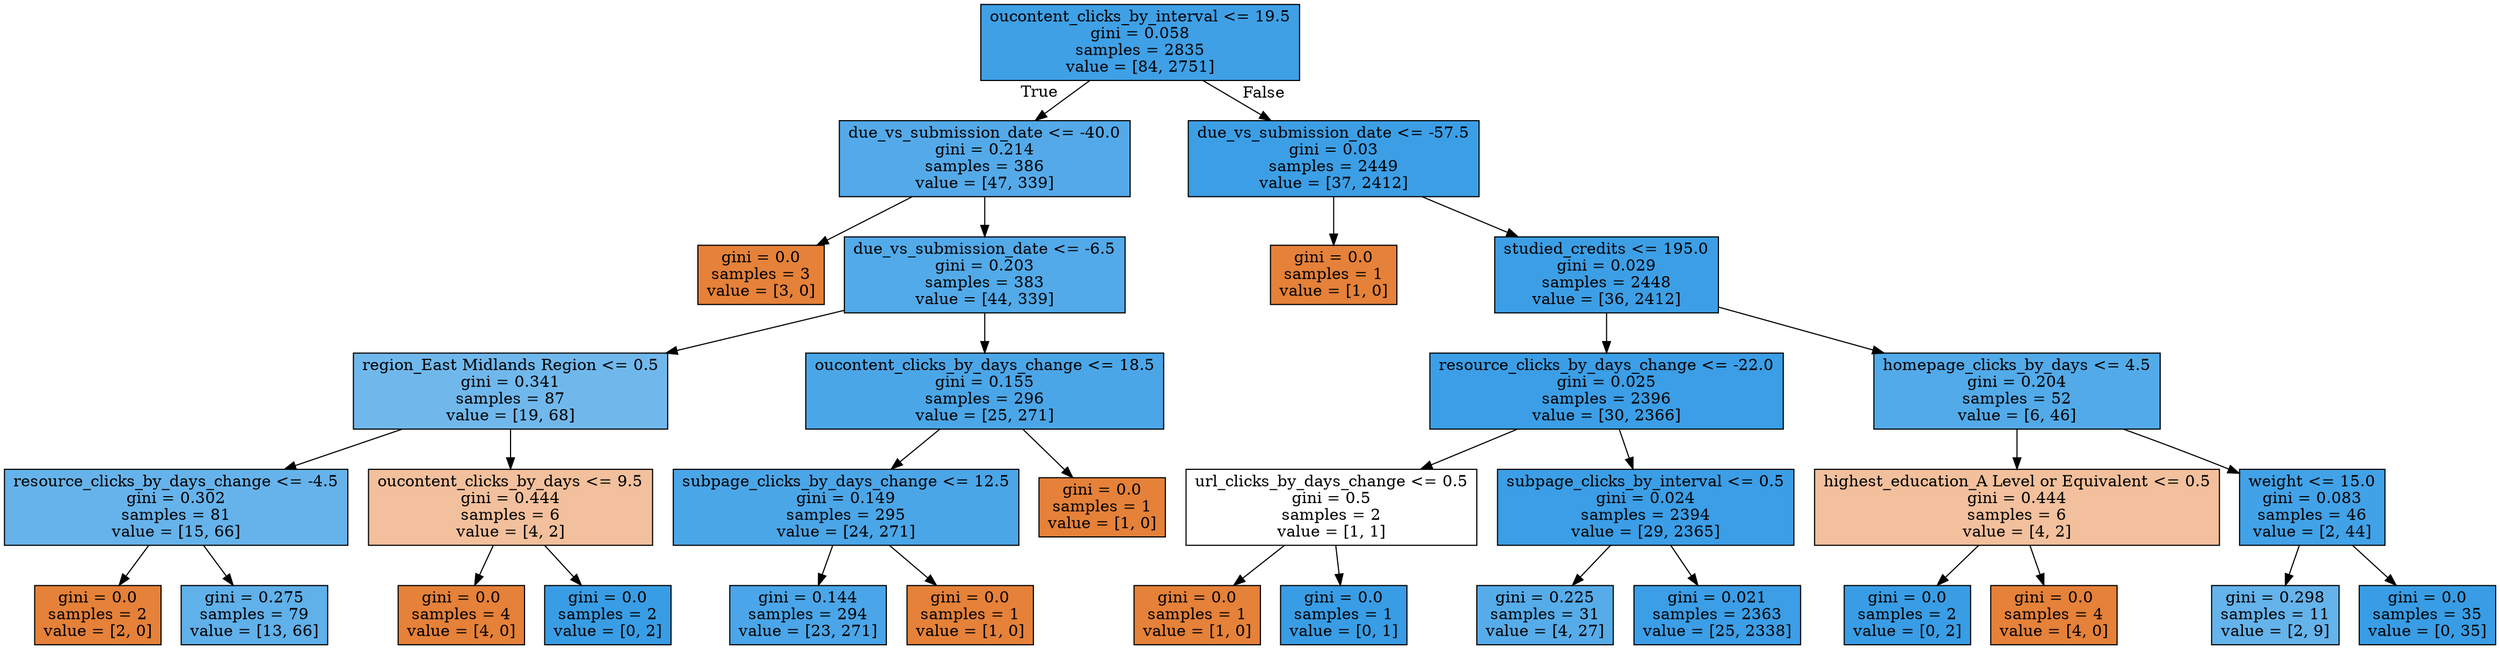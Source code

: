 digraph Tree {
node [shape=box, style="filled", color="black"] ;
0 [label="oucontent_clicks_by_interval <= 19.5\ngini = 0.058\nsamples = 2835\nvalue = [84, 2751]", fillcolor="#399de5f7"] ;
1 [label="due_vs_submission_date <= -40.0\ngini = 0.214\nsamples = 386\nvalue = [47, 339]", fillcolor="#399de5dc"] ;
0 -> 1 [labeldistance=2.5, labelangle=45, headlabel="True"] ;
2 [label="gini = 0.0\nsamples = 3\nvalue = [3, 0]", fillcolor="#e58139ff"] ;
1 -> 2 ;
3 [label="due_vs_submission_date <= -6.5\ngini = 0.203\nsamples = 383\nvalue = [44, 339]", fillcolor="#399de5de"] ;
1 -> 3 ;
4 [label="region_East Midlands Region <= 0.5\ngini = 0.341\nsamples = 87\nvalue = [19, 68]", fillcolor="#399de5b8"] ;
3 -> 4 ;
5 [label="resource_clicks_by_days_change <= -4.5\ngini = 0.302\nsamples = 81\nvalue = [15, 66]", fillcolor="#399de5c5"] ;
4 -> 5 ;
6 [label="gini = 0.0\nsamples = 2\nvalue = [2, 0]", fillcolor="#e58139ff"] ;
5 -> 6 ;
7 [label="gini = 0.275\nsamples = 79\nvalue = [13, 66]", fillcolor="#399de5cd"] ;
5 -> 7 ;
8 [label="oucontent_clicks_by_days <= 9.5\ngini = 0.444\nsamples = 6\nvalue = [4, 2]", fillcolor="#e581397f"] ;
4 -> 8 ;
9 [label="gini = 0.0\nsamples = 4\nvalue = [4, 0]", fillcolor="#e58139ff"] ;
8 -> 9 ;
10 [label="gini = 0.0\nsamples = 2\nvalue = [0, 2]", fillcolor="#399de5ff"] ;
8 -> 10 ;
11 [label="oucontent_clicks_by_days_change <= 18.5\ngini = 0.155\nsamples = 296\nvalue = [25, 271]", fillcolor="#399de5e7"] ;
3 -> 11 ;
12 [label="subpage_clicks_by_days_change <= 12.5\ngini = 0.149\nsamples = 295\nvalue = [24, 271]", fillcolor="#399de5e8"] ;
11 -> 12 ;
13 [label="gini = 0.144\nsamples = 294\nvalue = [23, 271]", fillcolor="#399de5e9"] ;
12 -> 13 ;
14 [label="gini = 0.0\nsamples = 1\nvalue = [1, 0]", fillcolor="#e58139ff"] ;
12 -> 14 ;
15 [label="gini = 0.0\nsamples = 1\nvalue = [1, 0]", fillcolor="#e58139ff"] ;
11 -> 15 ;
16 [label="due_vs_submission_date <= -57.5\ngini = 0.03\nsamples = 2449\nvalue = [37, 2412]", fillcolor="#399de5fb"] ;
0 -> 16 [labeldistance=2.5, labelangle=-45, headlabel="False"] ;
17 [label="gini = 0.0\nsamples = 1\nvalue = [1, 0]", fillcolor="#e58139ff"] ;
16 -> 17 ;
18 [label="studied_credits <= 195.0\ngini = 0.029\nsamples = 2448\nvalue = [36, 2412]", fillcolor="#399de5fb"] ;
16 -> 18 ;
19 [label="resource_clicks_by_days_change <= -22.0\ngini = 0.025\nsamples = 2396\nvalue = [30, 2366]", fillcolor="#399de5fc"] ;
18 -> 19 ;
20 [label="url_clicks_by_days_change <= 0.5\ngini = 0.5\nsamples = 2\nvalue = [1, 1]", fillcolor="#e5813900"] ;
19 -> 20 ;
21 [label="gini = 0.0\nsamples = 1\nvalue = [1, 0]", fillcolor="#e58139ff"] ;
20 -> 21 ;
22 [label="gini = 0.0\nsamples = 1\nvalue = [0, 1]", fillcolor="#399de5ff"] ;
20 -> 22 ;
23 [label="subpage_clicks_by_interval <= 0.5\ngini = 0.024\nsamples = 2394\nvalue = [29, 2365]", fillcolor="#399de5fc"] ;
19 -> 23 ;
24 [label="gini = 0.225\nsamples = 31\nvalue = [4, 27]", fillcolor="#399de5d9"] ;
23 -> 24 ;
25 [label="gini = 0.021\nsamples = 2363\nvalue = [25, 2338]", fillcolor="#399de5fc"] ;
23 -> 25 ;
26 [label="homepage_clicks_by_days <= 4.5\ngini = 0.204\nsamples = 52\nvalue = [6, 46]", fillcolor="#399de5de"] ;
18 -> 26 ;
27 [label="highest_education_A Level or Equivalent <= 0.5\ngini = 0.444\nsamples = 6\nvalue = [4, 2]", fillcolor="#e581397f"] ;
26 -> 27 ;
28 [label="gini = 0.0\nsamples = 2\nvalue = [0, 2]", fillcolor="#399de5ff"] ;
27 -> 28 ;
29 [label="gini = 0.0\nsamples = 4\nvalue = [4, 0]", fillcolor="#e58139ff"] ;
27 -> 29 ;
30 [label="weight <= 15.0\ngini = 0.083\nsamples = 46\nvalue = [2, 44]", fillcolor="#399de5f3"] ;
26 -> 30 ;
31 [label="gini = 0.298\nsamples = 11\nvalue = [2, 9]", fillcolor="#399de5c6"] ;
30 -> 31 ;
32 [label="gini = 0.0\nsamples = 35\nvalue = [0, 35]", fillcolor="#399de5ff"] ;
30 -> 32 ;
}
